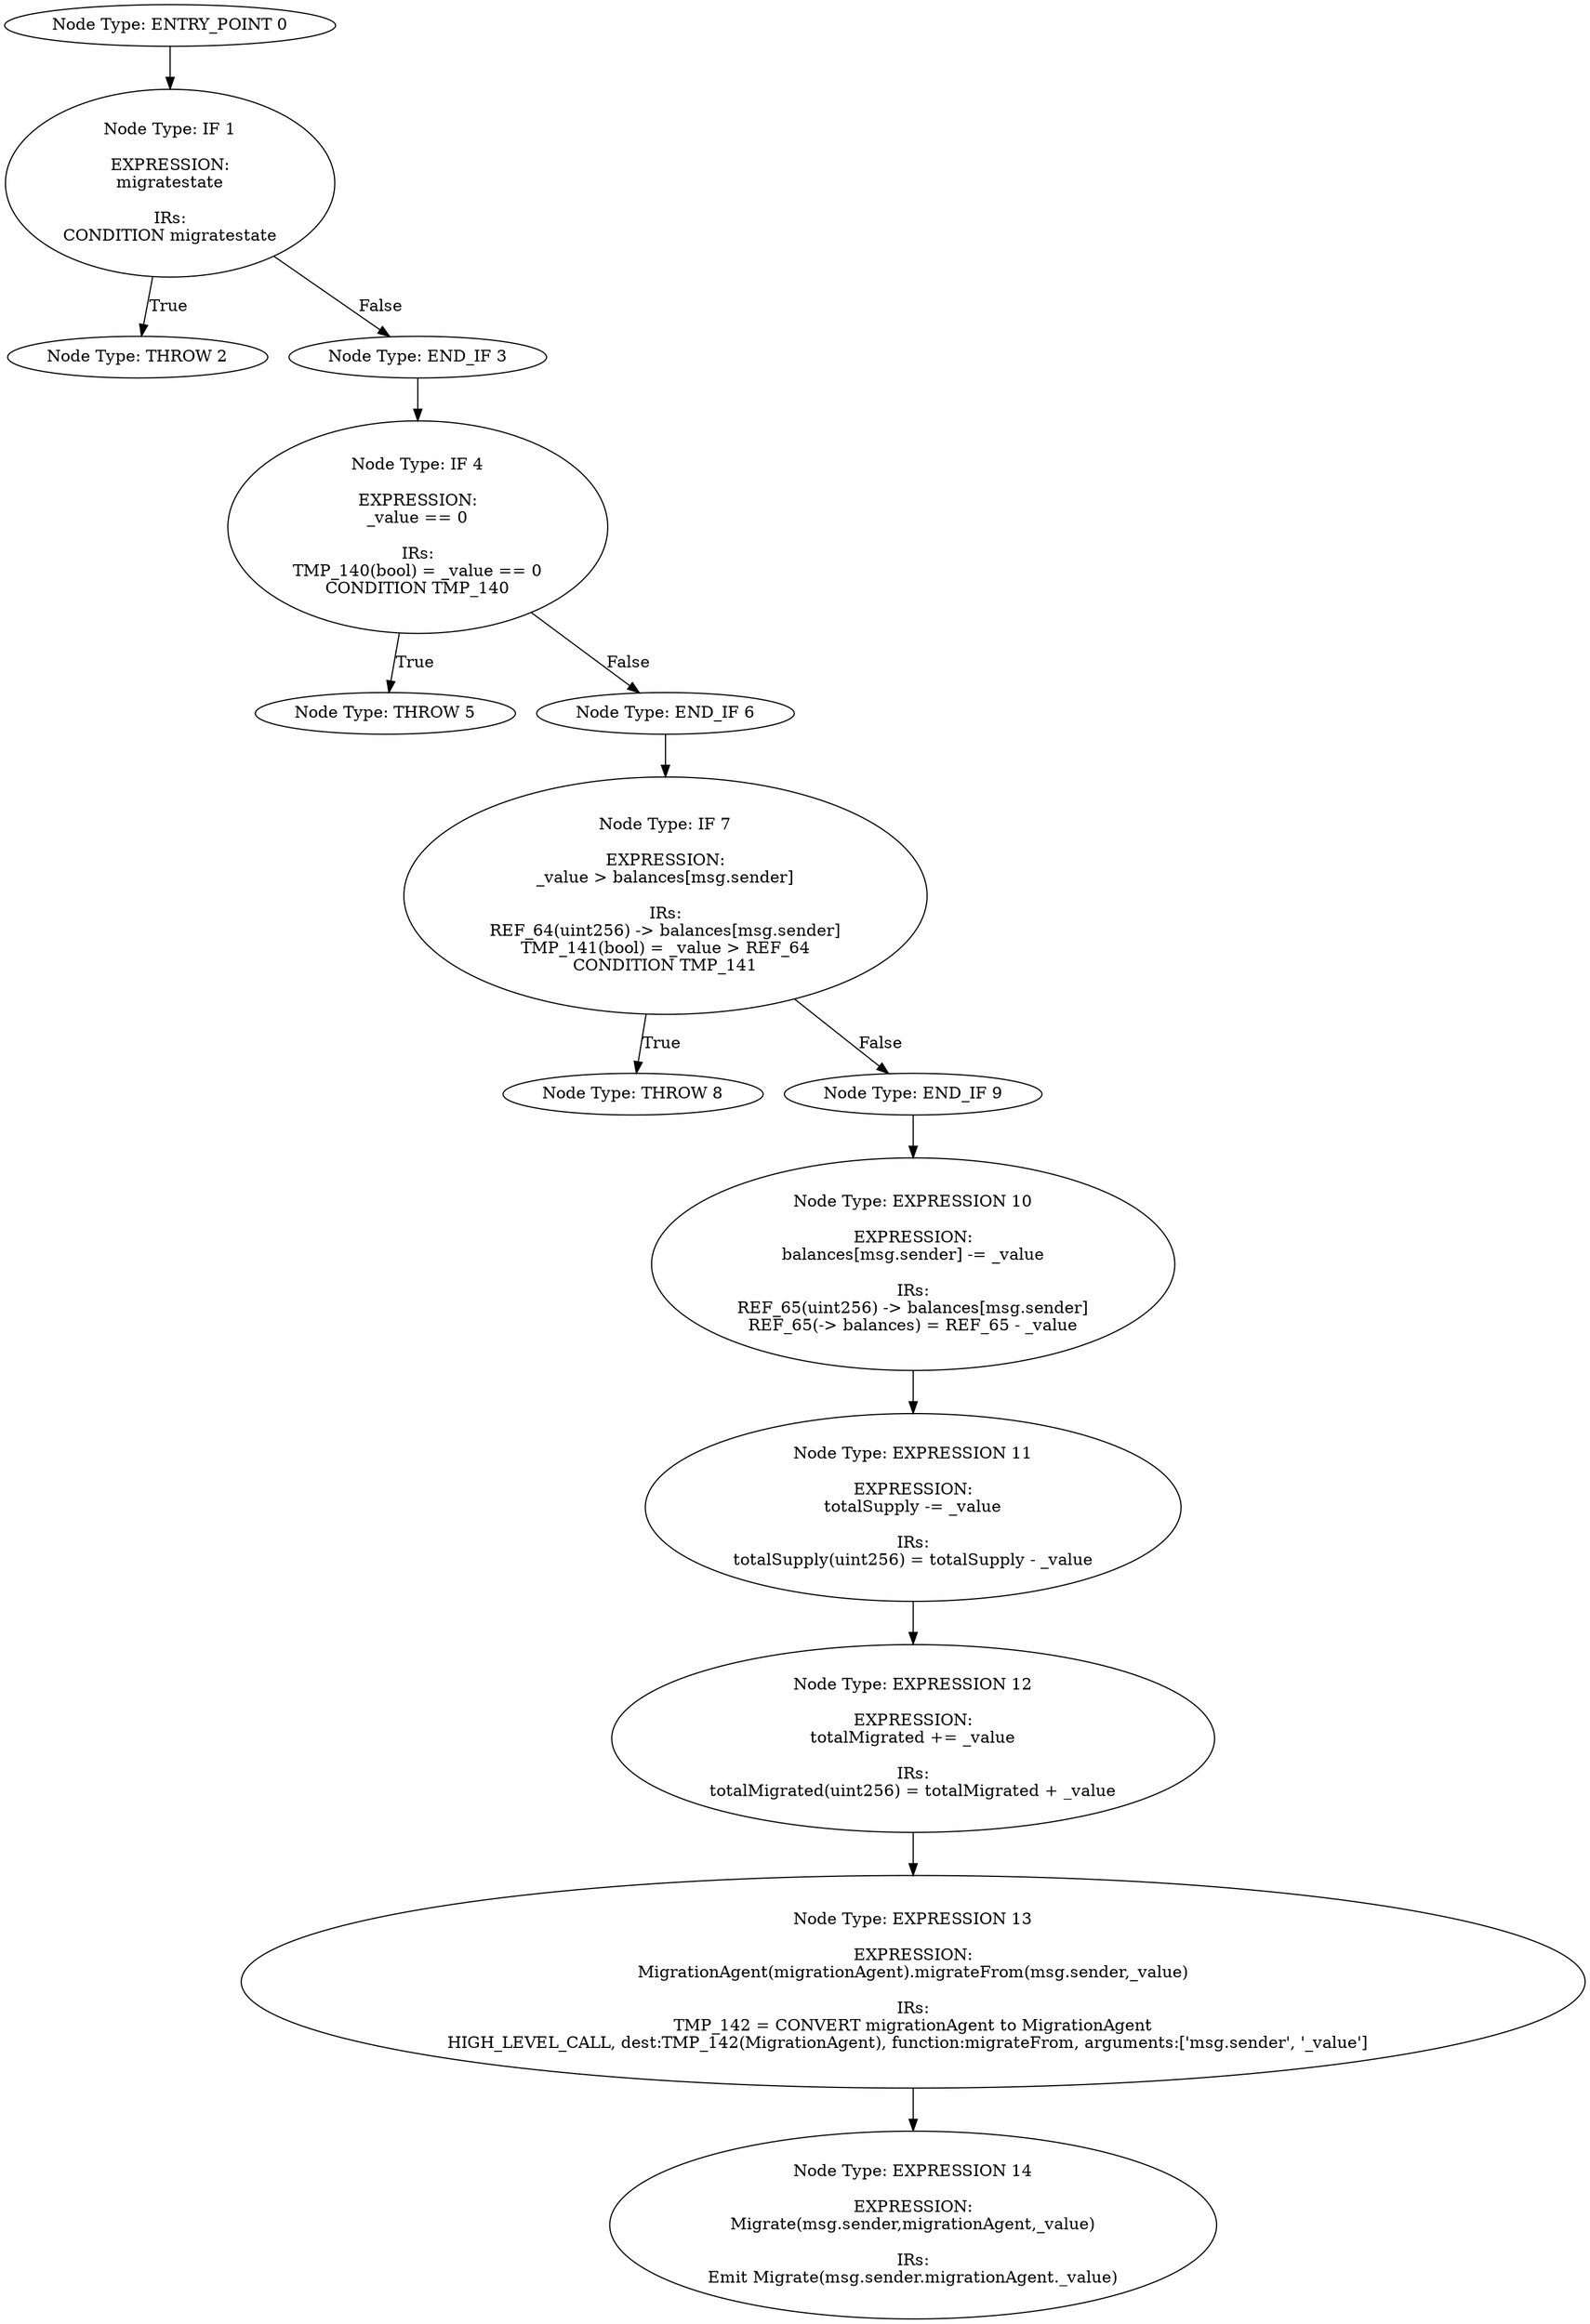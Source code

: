 digraph{
0[label="Node Type: ENTRY_POINT 0
"];
0->1;
1[label="Node Type: IF 1

EXPRESSION:
migratestate

IRs:
CONDITION migratestate"];
1->2[label="True"];
1->3[label="False"];
2[label="Node Type: THROW 2
"];
3[label="Node Type: END_IF 3
"];
3->4;
4[label="Node Type: IF 4

EXPRESSION:
_value == 0

IRs:
TMP_140(bool) = _value == 0
CONDITION TMP_140"];
4->5[label="True"];
4->6[label="False"];
5[label="Node Type: THROW 5
"];
6[label="Node Type: END_IF 6
"];
6->7;
7[label="Node Type: IF 7

EXPRESSION:
_value > balances[msg.sender]

IRs:
REF_64(uint256) -> balances[msg.sender]
TMP_141(bool) = _value > REF_64
CONDITION TMP_141"];
7->8[label="True"];
7->9[label="False"];
8[label="Node Type: THROW 8
"];
9[label="Node Type: END_IF 9
"];
9->10;
10[label="Node Type: EXPRESSION 10

EXPRESSION:
balances[msg.sender] -= _value

IRs:
REF_65(uint256) -> balances[msg.sender]
REF_65(-> balances) = REF_65 - _value"];
10->11;
11[label="Node Type: EXPRESSION 11

EXPRESSION:
totalSupply -= _value

IRs:
totalSupply(uint256) = totalSupply - _value"];
11->12;
12[label="Node Type: EXPRESSION 12

EXPRESSION:
totalMigrated += _value

IRs:
totalMigrated(uint256) = totalMigrated + _value"];
12->13;
13[label="Node Type: EXPRESSION 13

EXPRESSION:
MigrationAgent(migrationAgent).migrateFrom(msg.sender,_value)

IRs:
TMP_142 = CONVERT migrationAgent to MigrationAgent
HIGH_LEVEL_CALL, dest:TMP_142(MigrationAgent), function:migrateFrom, arguments:['msg.sender', '_value']  "];
13->14;
14[label="Node Type: EXPRESSION 14

EXPRESSION:
Migrate(msg.sender,migrationAgent,_value)

IRs:
Emit Migrate(msg.sender.migrationAgent._value)"];
}
